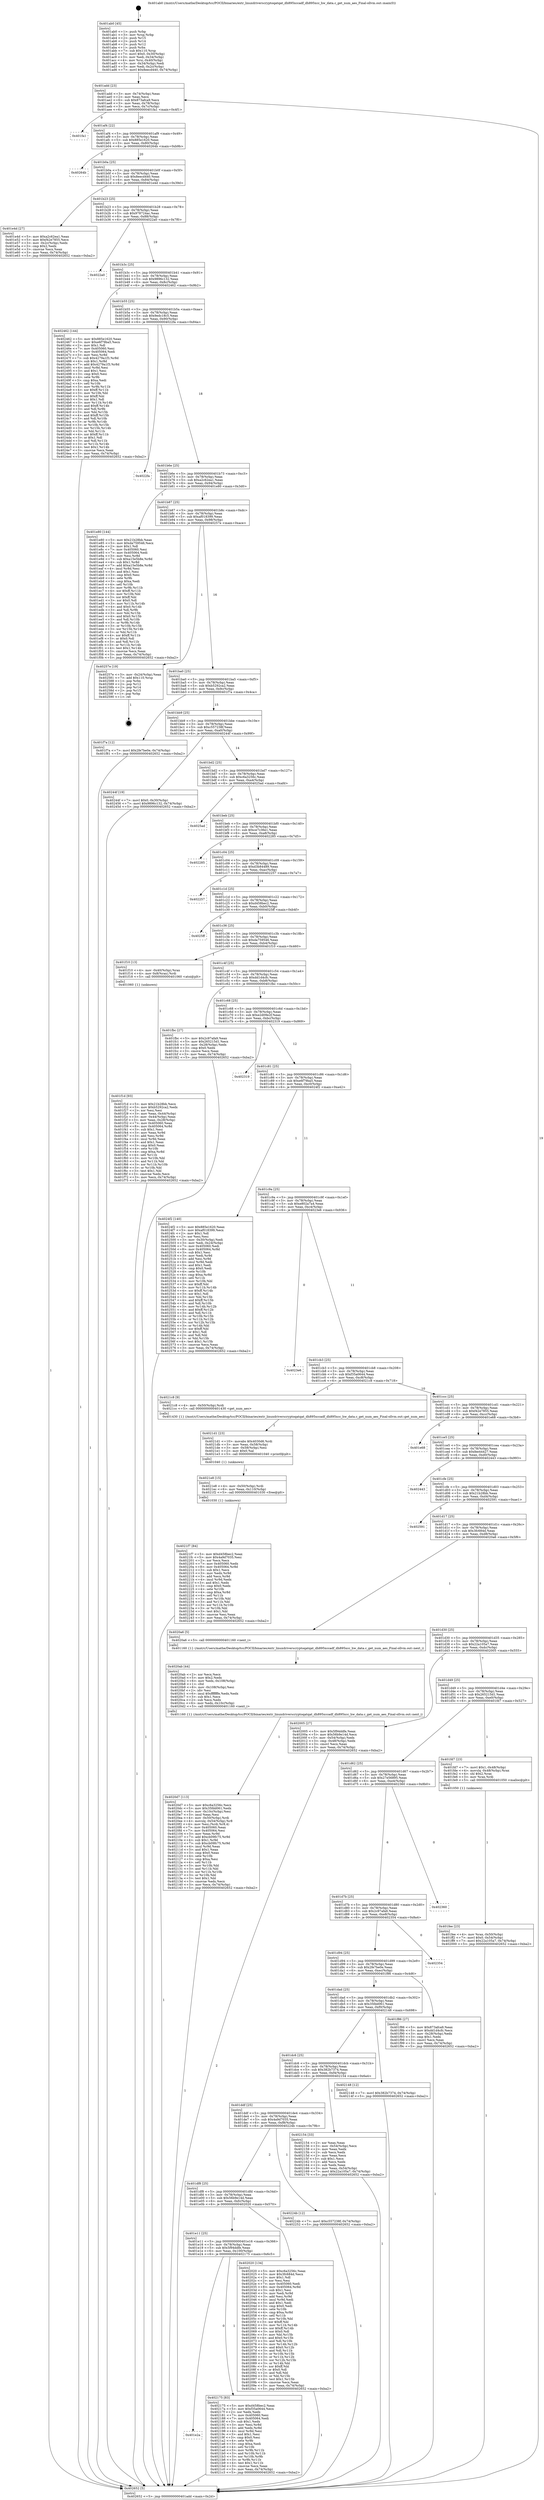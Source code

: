 digraph "0x401ab0" {
  label = "0x401ab0 (/mnt/c/Users/mathe/Desktop/tcc/POCII/binaries/extr_linuxdriverscryptoqatqat_dh895xccadf_dh895xcc_hw_data.c_get_num_aes_Final-ollvm.out::main(0))"
  labelloc = "t"
  node[shape=record]

  Entry [label="",width=0.3,height=0.3,shape=circle,fillcolor=black,style=filled]
  "0x401add" [label="{
     0x401add [23]\l
     | [instrs]\l
     &nbsp;&nbsp;0x401add \<+3\>: mov -0x74(%rbp),%eax\l
     &nbsp;&nbsp;0x401ae0 \<+2\>: mov %eax,%ecx\l
     &nbsp;&nbsp;0x401ae2 \<+6\>: sub $0x873afca9,%ecx\l
     &nbsp;&nbsp;0x401ae8 \<+3\>: mov %eax,-0x78(%rbp)\l
     &nbsp;&nbsp;0x401aeb \<+3\>: mov %ecx,-0x7c(%rbp)\l
     &nbsp;&nbsp;0x401aee \<+6\>: je 0000000000401fa1 \<main+0x4f1\>\l
  }"]
  "0x401fa1" [label="{
     0x401fa1\l
  }", style=dashed]
  "0x401af4" [label="{
     0x401af4 [22]\l
     | [instrs]\l
     &nbsp;&nbsp;0x401af4 \<+5\>: jmp 0000000000401af9 \<main+0x49\>\l
     &nbsp;&nbsp;0x401af9 \<+3\>: mov -0x78(%rbp),%eax\l
     &nbsp;&nbsp;0x401afc \<+5\>: sub $0x885e1620,%eax\l
     &nbsp;&nbsp;0x401b01 \<+3\>: mov %eax,-0x80(%rbp)\l
     &nbsp;&nbsp;0x401b04 \<+6\>: je 000000000040264b \<main+0xb9b\>\l
  }"]
  Exit [label="",width=0.3,height=0.3,shape=circle,fillcolor=black,style=filled,peripheries=2]
  "0x40264b" [label="{
     0x40264b\l
  }", style=dashed]
  "0x401b0a" [label="{
     0x401b0a [25]\l
     | [instrs]\l
     &nbsp;&nbsp;0x401b0a \<+5\>: jmp 0000000000401b0f \<main+0x5f\>\l
     &nbsp;&nbsp;0x401b0f \<+3\>: mov -0x78(%rbp),%eax\l
     &nbsp;&nbsp;0x401b12 \<+5\>: sub $0x8eecd440,%eax\l
     &nbsp;&nbsp;0x401b17 \<+6\>: mov %eax,-0x84(%rbp)\l
     &nbsp;&nbsp;0x401b1d \<+6\>: je 0000000000401e4d \<main+0x39d\>\l
  }"]
  "0x4021f7" [label="{
     0x4021f7 [84]\l
     | [instrs]\l
     &nbsp;&nbsp;0x4021f7 \<+5\>: mov $0xd458bec2,%eax\l
     &nbsp;&nbsp;0x4021fc \<+5\>: mov $0x4a9d7035,%esi\l
     &nbsp;&nbsp;0x402201 \<+2\>: xor %ecx,%ecx\l
     &nbsp;&nbsp;0x402203 \<+7\>: mov 0x405060,%edx\l
     &nbsp;&nbsp;0x40220a \<+8\>: mov 0x405064,%r8d\l
     &nbsp;&nbsp;0x402212 \<+3\>: sub $0x1,%ecx\l
     &nbsp;&nbsp;0x402215 \<+3\>: mov %edx,%r9d\l
     &nbsp;&nbsp;0x402218 \<+3\>: add %ecx,%r9d\l
     &nbsp;&nbsp;0x40221b \<+4\>: imul %r9d,%edx\l
     &nbsp;&nbsp;0x40221f \<+3\>: and $0x1,%edx\l
     &nbsp;&nbsp;0x402222 \<+3\>: cmp $0x0,%edx\l
     &nbsp;&nbsp;0x402225 \<+4\>: sete %r10b\l
     &nbsp;&nbsp;0x402229 \<+4\>: cmp $0xa,%r8d\l
     &nbsp;&nbsp;0x40222d \<+4\>: setl %r11b\l
     &nbsp;&nbsp;0x402231 \<+3\>: mov %r10b,%bl\l
     &nbsp;&nbsp;0x402234 \<+3\>: and %r11b,%bl\l
     &nbsp;&nbsp;0x402237 \<+3\>: xor %r11b,%r10b\l
     &nbsp;&nbsp;0x40223a \<+3\>: or %r10b,%bl\l
     &nbsp;&nbsp;0x40223d \<+3\>: test $0x1,%bl\l
     &nbsp;&nbsp;0x402240 \<+3\>: cmovne %esi,%eax\l
     &nbsp;&nbsp;0x402243 \<+3\>: mov %eax,-0x74(%rbp)\l
     &nbsp;&nbsp;0x402246 \<+5\>: jmp 0000000000402652 \<main+0xba2\>\l
  }"]
  "0x401e4d" [label="{
     0x401e4d [27]\l
     | [instrs]\l
     &nbsp;&nbsp;0x401e4d \<+5\>: mov $0xa2c62ea1,%eax\l
     &nbsp;&nbsp;0x401e52 \<+5\>: mov $0xf42e7855,%ecx\l
     &nbsp;&nbsp;0x401e57 \<+3\>: mov -0x2c(%rbp),%edx\l
     &nbsp;&nbsp;0x401e5a \<+3\>: cmp $0x2,%edx\l
     &nbsp;&nbsp;0x401e5d \<+3\>: cmovne %ecx,%eax\l
     &nbsp;&nbsp;0x401e60 \<+3\>: mov %eax,-0x74(%rbp)\l
     &nbsp;&nbsp;0x401e63 \<+5\>: jmp 0000000000402652 \<main+0xba2\>\l
  }"]
  "0x401b23" [label="{
     0x401b23 [25]\l
     | [instrs]\l
     &nbsp;&nbsp;0x401b23 \<+5\>: jmp 0000000000401b28 \<main+0x78\>\l
     &nbsp;&nbsp;0x401b28 \<+3\>: mov -0x78(%rbp),%eax\l
     &nbsp;&nbsp;0x401b2b \<+5\>: sub $0x978724ac,%eax\l
     &nbsp;&nbsp;0x401b30 \<+6\>: mov %eax,-0x88(%rbp)\l
     &nbsp;&nbsp;0x401b36 \<+6\>: je 00000000004022a0 \<main+0x7f0\>\l
  }"]
  "0x402652" [label="{
     0x402652 [5]\l
     | [instrs]\l
     &nbsp;&nbsp;0x402652 \<+5\>: jmp 0000000000401add \<main+0x2d\>\l
  }"]
  "0x401ab0" [label="{
     0x401ab0 [45]\l
     | [instrs]\l
     &nbsp;&nbsp;0x401ab0 \<+1\>: push %rbp\l
     &nbsp;&nbsp;0x401ab1 \<+3\>: mov %rsp,%rbp\l
     &nbsp;&nbsp;0x401ab4 \<+2\>: push %r15\l
     &nbsp;&nbsp;0x401ab6 \<+2\>: push %r14\l
     &nbsp;&nbsp;0x401ab8 \<+2\>: push %r12\l
     &nbsp;&nbsp;0x401aba \<+1\>: push %rbx\l
     &nbsp;&nbsp;0x401abb \<+7\>: sub $0x110,%rsp\l
     &nbsp;&nbsp;0x401ac2 \<+7\>: movl $0x0,-0x30(%rbp)\l
     &nbsp;&nbsp;0x401ac9 \<+3\>: mov %edi,-0x34(%rbp)\l
     &nbsp;&nbsp;0x401acc \<+4\>: mov %rsi,-0x40(%rbp)\l
     &nbsp;&nbsp;0x401ad0 \<+3\>: mov -0x34(%rbp),%edi\l
     &nbsp;&nbsp;0x401ad3 \<+3\>: mov %edi,-0x2c(%rbp)\l
     &nbsp;&nbsp;0x401ad6 \<+7\>: movl $0x8eecd440,-0x74(%rbp)\l
  }"]
  "0x4021e8" [label="{
     0x4021e8 [15]\l
     | [instrs]\l
     &nbsp;&nbsp;0x4021e8 \<+4\>: mov -0x50(%rbp),%rdi\l
     &nbsp;&nbsp;0x4021ec \<+6\>: mov %eax,-0x110(%rbp)\l
     &nbsp;&nbsp;0x4021f2 \<+5\>: call 0000000000401030 \<free@plt\>\l
     | [calls]\l
     &nbsp;&nbsp;0x401030 \{1\} (unknown)\l
  }"]
  "0x4022a0" [label="{
     0x4022a0\l
  }", style=dashed]
  "0x401b3c" [label="{
     0x401b3c [25]\l
     | [instrs]\l
     &nbsp;&nbsp;0x401b3c \<+5\>: jmp 0000000000401b41 \<main+0x91\>\l
     &nbsp;&nbsp;0x401b41 \<+3\>: mov -0x78(%rbp),%eax\l
     &nbsp;&nbsp;0x401b44 \<+5\>: sub $0x9896c132,%eax\l
     &nbsp;&nbsp;0x401b49 \<+6\>: mov %eax,-0x8c(%rbp)\l
     &nbsp;&nbsp;0x401b4f \<+6\>: je 0000000000402462 \<main+0x9b2\>\l
  }"]
  "0x4021d1" [label="{
     0x4021d1 [23]\l
     | [instrs]\l
     &nbsp;&nbsp;0x4021d1 \<+10\>: movabs $0x4030d6,%rdi\l
     &nbsp;&nbsp;0x4021db \<+3\>: mov %eax,-0x58(%rbp)\l
     &nbsp;&nbsp;0x4021de \<+3\>: mov -0x58(%rbp),%esi\l
     &nbsp;&nbsp;0x4021e1 \<+2\>: mov $0x0,%al\l
     &nbsp;&nbsp;0x4021e3 \<+5\>: call 0000000000401040 \<printf@plt\>\l
     | [calls]\l
     &nbsp;&nbsp;0x401040 \{1\} (unknown)\l
  }"]
  "0x402462" [label="{
     0x402462 [144]\l
     | [instrs]\l
     &nbsp;&nbsp;0x402462 \<+5\>: mov $0x885e1620,%eax\l
     &nbsp;&nbsp;0x402467 \<+5\>: mov $0xe6f79ba5,%ecx\l
     &nbsp;&nbsp;0x40246c \<+2\>: mov $0x1,%dl\l
     &nbsp;&nbsp;0x40246e \<+7\>: mov 0x405060,%esi\l
     &nbsp;&nbsp;0x402475 \<+7\>: mov 0x405064,%edi\l
     &nbsp;&nbsp;0x40247c \<+3\>: mov %esi,%r8d\l
     &nbsp;&nbsp;0x40247f \<+7\>: sub $0x4279a1f3,%r8d\l
     &nbsp;&nbsp;0x402486 \<+4\>: sub $0x1,%r8d\l
     &nbsp;&nbsp;0x40248a \<+7\>: add $0x4279a1f3,%r8d\l
     &nbsp;&nbsp;0x402491 \<+4\>: imul %r8d,%esi\l
     &nbsp;&nbsp;0x402495 \<+3\>: and $0x1,%esi\l
     &nbsp;&nbsp;0x402498 \<+3\>: cmp $0x0,%esi\l
     &nbsp;&nbsp;0x40249b \<+4\>: sete %r9b\l
     &nbsp;&nbsp;0x40249f \<+3\>: cmp $0xa,%edi\l
     &nbsp;&nbsp;0x4024a2 \<+4\>: setl %r10b\l
     &nbsp;&nbsp;0x4024a6 \<+3\>: mov %r9b,%r11b\l
     &nbsp;&nbsp;0x4024a9 \<+4\>: xor $0xff,%r11b\l
     &nbsp;&nbsp;0x4024ad \<+3\>: mov %r10b,%bl\l
     &nbsp;&nbsp;0x4024b0 \<+3\>: xor $0xff,%bl\l
     &nbsp;&nbsp;0x4024b3 \<+3\>: xor $0x1,%dl\l
     &nbsp;&nbsp;0x4024b6 \<+3\>: mov %r11b,%r14b\l
     &nbsp;&nbsp;0x4024b9 \<+4\>: and $0xff,%r14b\l
     &nbsp;&nbsp;0x4024bd \<+3\>: and %dl,%r9b\l
     &nbsp;&nbsp;0x4024c0 \<+3\>: mov %bl,%r15b\l
     &nbsp;&nbsp;0x4024c3 \<+4\>: and $0xff,%r15b\l
     &nbsp;&nbsp;0x4024c7 \<+3\>: and %dl,%r10b\l
     &nbsp;&nbsp;0x4024ca \<+3\>: or %r9b,%r14b\l
     &nbsp;&nbsp;0x4024cd \<+3\>: or %r10b,%r15b\l
     &nbsp;&nbsp;0x4024d0 \<+3\>: xor %r15b,%r14b\l
     &nbsp;&nbsp;0x4024d3 \<+3\>: or %bl,%r11b\l
     &nbsp;&nbsp;0x4024d6 \<+4\>: xor $0xff,%r11b\l
     &nbsp;&nbsp;0x4024da \<+3\>: or $0x1,%dl\l
     &nbsp;&nbsp;0x4024dd \<+3\>: and %dl,%r11b\l
     &nbsp;&nbsp;0x4024e0 \<+3\>: or %r11b,%r14b\l
     &nbsp;&nbsp;0x4024e3 \<+4\>: test $0x1,%r14b\l
     &nbsp;&nbsp;0x4024e7 \<+3\>: cmovne %ecx,%eax\l
     &nbsp;&nbsp;0x4024ea \<+3\>: mov %eax,-0x74(%rbp)\l
     &nbsp;&nbsp;0x4024ed \<+5\>: jmp 0000000000402652 \<main+0xba2\>\l
  }"]
  "0x401b55" [label="{
     0x401b55 [25]\l
     | [instrs]\l
     &nbsp;&nbsp;0x401b55 \<+5\>: jmp 0000000000401b5a \<main+0xaa\>\l
     &nbsp;&nbsp;0x401b5a \<+3\>: mov -0x78(%rbp),%eax\l
     &nbsp;&nbsp;0x401b5d \<+5\>: sub $0x9edc18c5,%eax\l
     &nbsp;&nbsp;0x401b62 \<+6\>: mov %eax,-0x90(%rbp)\l
     &nbsp;&nbsp;0x401b68 \<+6\>: je 00000000004022fa \<main+0x84a\>\l
  }"]
  "0x401e2a" [label="{
     0x401e2a\l
  }", style=dashed]
  "0x4022fa" [label="{
     0x4022fa\l
  }", style=dashed]
  "0x401b6e" [label="{
     0x401b6e [25]\l
     | [instrs]\l
     &nbsp;&nbsp;0x401b6e \<+5\>: jmp 0000000000401b73 \<main+0xc3\>\l
     &nbsp;&nbsp;0x401b73 \<+3\>: mov -0x78(%rbp),%eax\l
     &nbsp;&nbsp;0x401b76 \<+5\>: sub $0xa2c62ea1,%eax\l
     &nbsp;&nbsp;0x401b7b \<+6\>: mov %eax,-0x94(%rbp)\l
     &nbsp;&nbsp;0x401b81 \<+6\>: je 0000000000401e80 \<main+0x3d0\>\l
  }"]
  "0x402175" [label="{
     0x402175 [83]\l
     | [instrs]\l
     &nbsp;&nbsp;0x402175 \<+5\>: mov $0xd458bec2,%eax\l
     &nbsp;&nbsp;0x40217a \<+5\>: mov $0xf35a0644,%ecx\l
     &nbsp;&nbsp;0x40217f \<+2\>: xor %edx,%edx\l
     &nbsp;&nbsp;0x402181 \<+7\>: mov 0x405060,%esi\l
     &nbsp;&nbsp;0x402188 \<+7\>: mov 0x405064,%edi\l
     &nbsp;&nbsp;0x40218f \<+3\>: sub $0x1,%edx\l
     &nbsp;&nbsp;0x402192 \<+3\>: mov %esi,%r8d\l
     &nbsp;&nbsp;0x402195 \<+3\>: add %edx,%r8d\l
     &nbsp;&nbsp;0x402198 \<+4\>: imul %r8d,%esi\l
     &nbsp;&nbsp;0x40219c \<+3\>: and $0x1,%esi\l
     &nbsp;&nbsp;0x40219f \<+3\>: cmp $0x0,%esi\l
     &nbsp;&nbsp;0x4021a2 \<+4\>: sete %r9b\l
     &nbsp;&nbsp;0x4021a6 \<+3\>: cmp $0xa,%edi\l
     &nbsp;&nbsp;0x4021a9 \<+4\>: setl %r10b\l
     &nbsp;&nbsp;0x4021ad \<+3\>: mov %r9b,%r11b\l
     &nbsp;&nbsp;0x4021b0 \<+3\>: and %r10b,%r11b\l
     &nbsp;&nbsp;0x4021b3 \<+3\>: xor %r10b,%r9b\l
     &nbsp;&nbsp;0x4021b6 \<+3\>: or %r9b,%r11b\l
     &nbsp;&nbsp;0x4021b9 \<+4\>: test $0x1,%r11b\l
     &nbsp;&nbsp;0x4021bd \<+3\>: cmovne %ecx,%eax\l
     &nbsp;&nbsp;0x4021c0 \<+3\>: mov %eax,-0x74(%rbp)\l
     &nbsp;&nbsp;0x4021c3 \<+5\>: jmp 0000000000402652 \<main+0xba2\>\l
  }"]
  "0x401e80" [label="{
     0x401e80 [144]\l
     | [instrs]\l
     &nbsp;&nbsp;0x401e80 \<+5\>: mov $0x21b28bb,%eax\l
     &nbsp;&nbsp;0x401e85 \<+5\>: mov $0xda759546,%ecx\l
     &nbsp;&nbsp;0x401e8a \<+2\>: mov $0x1,%dl\l
     &nbsp;&nbsp;0x401e8c \<+7\>: mov 0x405060,%esi\l
     &nbsp;&nbsp;0x401e93 \<+7\>: mov 0x405064,%edi\l
     &nbsp;&nbsp;0x401e9a \<+3\>: mov %esi,%r8d\l
     &nbsp;&nbsp;0x401e9d \<+7\>: sub $0xa15e5b8e,%r8d\l
     &nbsp;&nbsp;0x401ea4 \<+4\>: sub $0x1,%r8d\l
     &nbsp;&nbsp;0x401ea8 \<+7\>: add $0xa15e5b8e,%r8d\l
     &nbsp;&nbsp;0x401eaf \<+4\>: imul %r8d,%esi\l
     &nbsp;&nbsp;0x401eb3 \<+3\>: and $0x1,%esi\l
     &nbsp;&nbsp;0x401eb6 \<+3\>: cmp $0x0,%esi\l
     &nbsp;&nbsp;0x401eb9 \<+4\>: sete %r9b\l
     &nbsp;&nbsp;0x401ebd \<+3\>: cmp $0xa,%edi\l
     &nbsp;&nbsp;0x401ec0 \<+4\>: setl %r10b\l
     &nbsp;&nbsp;0x401ec4 \<+3\>: mov %r9b,%r11b\l
     &nbsp;&nbsp;0x401ec7 \<+4\>: xor $0xff,%r11b\l
     &nbsp;&nbsp;0x401ecb \<+3\>: mov %r10b,%bl\l
     &nbsp;&nbsp;0x401ece \<+3\>: xor $0xff,%bl\l
     &nbsp;&nbsp;0x401ed1 \<+3\>: xor $0x0,%dl\l
     &nbsp;&nbsp;0x401ed4 \<+3\>: mov %r11b,%r14b\l
     &nbsp;&nbsp;0x401ed7 \<+4\>: and $0x0,%r14b\l
     &nbsp;&nbsp;0x401edb \<+3\>: and %dl,%r9b\l
     &nbsp;&nbsp;0x401ede \<+3\>: mov %bl,%r15b\l
     &nbsp;&nbsp;0x401ee1 \<+4\>: and $0x0,%r15b\l
     &nbsp;&nbsp;0x401ee5 \<+3\>: and %dl,%r10b\l
     &nbsp;&nbsp;0x401ee8 \<+3\>: or %r9b,%r14b\l
     &nbsp;&nbsp;0x401eeb \<+3\>: or %r10b,%r15b\l
     &nbsp;&nbsp;0x401eee \<+3\>: xor %r15b,%r14b\l
     &nbsp;&nbsp;0x401ef1 \<+3\>: or %bl,%r11b\l
     &nbsp;&nbsp;0x401ef4 \<+4\>: xor $0xff,%r11b\l
     &nbsp;&nbsp;0x401ef8 \<+3\>: or $0x0,%dl\l
     &nbsp;&nbsp;0x401efb \<+3\>: and %dl,%r11b\l
     &nbsp;&nbsp;0x401efe \<+3\>: or %r11b,%r14b\l
     &nbsp;&nbsp;0x401f01 \<+4\>: test $0x1,%r14b\l
     &nbsp;&nbsp;0x401f05 \<+3\>: cmovne %ecx,%eax\l
     &nbsp;&nbsp;0x401f08 \<+3\>: mov %eax,-0x74(%rbp)\l
     &nbsp;&nbsp;0x401f0b \<+5\>: jmp 0000000000402652 \<main+0xba2\>\l
  }"]
  "0x401b87" [label="{
     0x401b87 [25]\l
     | [instrs]\l
     &nbsp;&nbsp;0x401b87 \<+5\>: jmp 0000000000401b8c \<main+0xdc\>\l
     &nbsp;&nbsp;0x401b8c \<+3\>: mov -0x78(%rbp),%eax\l
     &nbsp;&nbsp;0x401b8f \<+5\>: sub $0xaf018399,%eax\l
     &nbsp;&nbsp;0x401b94 \<+6\>: mov %eax,-0x98(%rbp)\l
     &nbsp;&nbsp;0x401b9a \<+6\>: je 000000000040257e \<main+0xace\>\l
  }"]
  "0x4020d7" [label="{
     0x4020d7 [113]\l
     | [instrs]\l
     &nbsp;&nbsp;0x4020d7 \<+5\>: mov $0xc6a3256c,%ecx\l
     &nbsp;&nbsp;0x4020dc \<+5\>: mov $0x35fdd061,%edx\l
     &nbsp;&nbsp;0x4020e1 \<+6\>: mov -0x10c(%rbp),%esi\l
     &nbsp;&nbsp;0x4020e7 \<+3\>: imul %eax,%esi\l
     &nbsp;&nbsp;0x4020ea \<+4\>: mov -0x50(%rbp),%rdi\l
     &nbsp;&nbsp;0x4020ee \<+4\>: movslq -0x54(%rbp),%r8\l
     &nbsp;&nbsp;0x4020f2 \<+4\>: mov %esi,(%rdi,%r8,4)\l
     &nbsp;&nbsp;0x4020f6 \<+7\>: mov 0x405060,%eax\l
     &nbsp;&nbsp;0x4020fd \<+7\>: mov 0x405064,%esi\l
     &nbsp;&nbsp;0x402104 \<+3\>: mov %eax,%r9d\l
     &nbsp;&nbsp;0x402107 \<+7\>: add $0xcb09fc75,%r9d\l
     &nbsp;&nbsp;0x40210e \<+4\>: sub $0x1,%r9d\l
     &nbsp;&nbsp;0x402112 \<+7\>: sub $0xcb09fc75,%r9d\l
     &nbsp;&nbsp;0x402119 \<+4\>: imul %r9d,%eax\l
     &nbsp;&nbsp;0x40211d \<+3\>: and $0x1,%eax\l
     &nbsp;&nbsp;0x402120 \<+3\>: cmp $0x0,%eax\l
     &nbsp;&nbsp;0x402123 \<+4\>: sete %r10b\l
     &nbsp;&nbsp;0x402127 \<+3\>: cmp $0xa,%esi\l
     &nbsp;&nbsp;0x40212a \<+4\>: setl %r11b\l
     &nbsp;&nbsp;0x40212e \<+3\>: mov %r10b,%bl\l
     &nbsp;&nbsp;0x402131 \<+3\>: and %r11b,%bl\l
     &nbsp;&nbsp;0x402134 \<+3\>: xor %r11b,%r10b\l
     &nbsp;&nbsp;0x402137 \<+3\>: or %r10b,%bl\l
     &nbsp;&nbsp;0x40213a \<+3\>: test $0x1,%bl\l
     &nbsp;&nbsp;0x40213d \<+3\>: cmovne %edx,%ecx\l
     &nbsp;&nbsp;0x402140 \<+3\>: mov %ecx,-0x74(%rbp)\l
     &nbsp;&nbsp;0x402143 \<+5\>: jmp 0000000000402652 \<main+0xba2\>\l
  }"]
  "0x40257e" [label="{
     0x40257e [19]\l
     | [instrs]\l
     &nbsp;&nbsp;0x40257e \<+3\>: mov -0x24(%rbp),%eax\l
     &nbsp;&nbsp;0x402581 \<+7\>: add $0x110,%rsp\l
     &nbsp;&nbsp;0x402588 \<+1\>: pop %rbx\l
     &nbsp;&nbsp;0x402589 \<+2\>: pop %r12\l
     &nbsp;&nbsp;0x40258b \<+2\>: pop %r14\l
     &nbsp;&nbsp;0x40258d \<+2\>: pop %r15\l
     &nbsp;&nbsp;0x40258f \<+1\>: pop %rbp\l
     &nbsp;&nbsp;0x402590 \<+1\>: ret\l
  }"]
  "0x401ba0" [label="{
     0x401ba0 [25]\l
     | [instrs]\l
     &nbsp;&nbsp;0x401ba0 \<+5\>: jmp 0000000000401ba5 \<main+0xf5\>\l
     &nbsp;&nbsp;0x401ba5 \<+3\>: mov -0x78(%rbp),%eax\l
     &nbsp;&nbsp;0x401ba8 \<+5\>: sub $0xb5292ca2,%eax\l
     &nbsp;&nbsp;0x401bad \<+6\>: mov %eax,-0x9c(%rbp)\l
     &nbsp;&nbsp;0x401bb3 \<+6\>: je 0000000000401f7a \<main+0x4ca\>\l
  }"]
  "0x4020ab" [label="{
     0x4020ab [44]\l
     | [instrs]\l
     &nbsp;&nbsp;0x4020ab \<+2\>: xor %ecx,%ecx\l
     &nbsp;&nbsp;0x4020ad \<+5\>: mov $0x2,%edx\l
     &nbsp;&nbsp;0x4020b2 \<+6\>: mov %edx,-0x108(%rbp)\l
     &nbsp;&nbsp;0x4020b8 \<+1\>: cltd\l
     &nbsp;&nbsp;0x4020b9 \<+6\>: mov -0x108(%rbp),%esi\l
     &nbsp;&nbsp;0x4020bf \<+2\>: idiv %esi\l
     &nbsp;&nbsp;0x4020c1 \<+6\>: imul $0xfffffffe,%edx,%edx\l
     &nbsp;&nbsp;0x4020c7 \<+3\>: sub $0x1,%ecx\l
     &nbsp;&nbsp;0x4020ca \<+2\>: sub %ecx,%edx\l
     &nbsp;&nbsp;0x4020cc \<+6\>: mov %edx,-0x10c(%rbp)\l
     &nbsp;&nbsp;0x4020d2 \<+5\>: call 0000000000401160 \<next_i\>\l
     | [calls]\l
     &nbsp;&nbsp;0x401160 \{1\} (/mnt/c/Users/mathe/Desktop/tcc/POCII/binaries/extr_linuxdriverscryptoqatqat_dh895xccadf_dh895xcc_hw_data.c_get_num_aes_Final-ollvm.out::next_i)\l
  }"]
  "0x401f7a" [label="{
     0x401f7a [12]\l
     | [instrs]\l
     &nbsp;&nbsp;0x401f7a \<+7\>: movl $0x2fe7be0e,-0x74(%rbp)\l
     &nbsp;&nbsp;0x401f81 \<+5\>: jmp 0000000000402652 \<main+0xba2\>\l
  }"]
  "0x401bb9" [label="{
     0x401bb9 [25]\l
     | [instrs]\l
     &nbsp;&nbsp;0x401bb9 \<+5\>: jmp 0000000000401bbe \<main+0x10e\>\l
     &nbsp;&nbsp;0x401bbe \<+3\>: mov -0x78(%rbp),%eax\l
     &nbsp;&nbsp;0x401bc1 \<+5\>: sub $0xc557238f,%eax\l
     &nbsp;&nbsp;0x401bc6 \<+6\>: mov %eax,-0xa0(%rbp)\l
     &nbsp;&nbsp;0x401bcc \<+6\>: je 000000000040244f \<main+0x99f\>\l
  }"]
  "0x401e11" [label="{
     0x401e11 [25]\l
     | [instrs]\l
     &nbsp;&nbsp;0x401e11 \<+5\>: jmp 0000000000401e16 \<main+0x366\>\l
     &nbsp;&nbsp;0x401e16 \<+3\>: mov -0x78(%rbp),%eax\l
     &nbsp;&nbsp;0x401e19 \<+5\>: sub $0x5f94ddfe,%eax\l
     &nbsp;&nbsp;0x401e1e \<+6\>: mov %eax,-0x100(%rbp)\l
     &nbsp;&nbsp;0x401e24 \<+6\>: je 0000000000402175 \<main+0x6c5\>\l
  }"]
  "0x40244f" [label="{
     0x40244f [19]\l
     | [instrs]\l
     &nbsp;&nbsp;0x40244f \<+7\>: movl $0x0,-0x30(%rbp)\l
     &nbsp;&nbsp;0x402456 \<+7\>: movl $0x9896c132,-0x74(%rbp)\l
     &nbsp;&nbsp;0x40245d \<+5\>: jmp 0000000000402652 \<main+0xba2\>\l
  }"]
  "0x401bd2" [label="{
     0x401bd2 [25]\l
     | [instrs]\l
     &nbsp;&nbsp;0x401bd2 \<+5\>: jmp 0000000000401bd7 \<main+0x127\>\l
     &nbsp;&nbsp;0x401bd7 \<+3\>: mov -0x78(%rbp),%eax\l
     &nbsp;&nbsp;0x401bda \<+5\>: sub $0xc6a3256c,%eax\l
     &nbsp;&nbsp;0x401bdf \<+6\>: mov %eax,-0xa4(%rbp)\l
     &nbsp;&nbsp;0x401be5 \<+6\>: je 00000000004025ad \<main+0xafd\>\l
  }"]
  "0x402020" [label="{
     0x402020 [134]\l
     | [instrs]\l
     &nbsp;&nbsp;0x402020 \<+5\>: mov $0xc6a3256c,%eax\l
     &nbsp;&nbsp;0x402025 \<+5\>: mov $0x3fc684d,%ecx\l
     &nbsp;&nbsp;0x40202a \<+2\>: mov $0x1,%dl\l
     &nbsp;&nbsp;0x40202c \<+2\>: xor %esi,%esi\l
     &nbsp;&nbsp;0x40202e \<+7\>: mov 0x405060,%edi\l
     &nbsp;&nbsp;0x402035 \<+8\>: mov 0x405064,%r8d\l
     &nbsp;&nbsp;0x40203d \<+3\>: sub $0x1,%esi\l
     &nbsp;&nbsp;0x402040 \<+3\>: mov %edi,%r9d\l
     &nbsp;&nbsp;0x402043 \<+3\>: add %esi,%r9d\l
     &nbsp;&nbsp;0x402046 \<+4\>: imul %r9d,%edi\l
     &nbsp;&nbsp;0x40204a \<+3\>: and $0x1,%edi\l
     &nbsp;&nbsp;0x40204d \<+3\>: cmp $0x0,%edi\l
     &nbsp;&nbsp;0x402050 \<+4\>: sete %r10b\l
     &nbsp;&nbsp;0x402054 \<+4\>: cmp $0xa,%r8d\l
     &nbsp;&nbsp;0x402058 \<+4\>: setl %r11b\l
     &nbsp;&nbsp;0x40205c \<+3\>: mov %r10b,%bl\l
     &nbsp;&nbsp;0x40205f \<+3\>: xor $0xff,%bl\l
     &nbsp;&nbsp;0x402062 \<+3\>: mov %r11b,%r14b\l
     &nbsp;&nbsp;0x402065 \<+4\>: xor $0xff,%r14b\l
     &nbsp;&nbsp;0x402069 \<+3\>: xor $0x0,%dl\l
     &nbsp;&nbsp;0x40206c \<+3\>: mov %bl,%r15b\l
     &nbsp;&nbsp;0x40206f \<+4\>: and $0x0,%r15b\l
     &nbsp;&nbsp;0x402073 \<+3\>: and %dl,%r10b\l
     &nbsp;&nbsp;0x402076 \<+3\>: mov %r14b,%r12b\l
     &nbsp;&nbsp;0x402079 \<+4\>: and $0x0,%r12b\l
     &nbsp;&nbsp;0x40207d \<+3\>: and %dl,%r11b\l
     &nbsp;&nbsp;0x402080 \<+3\>: or %r10b,%r15b\l
     &nbsp;&nbsp;0x402083 \<+3\>: or %r11b,%r12b\l
     &nbsp;&nbsp;0x402086 \<+3\>: xor %r12b,%r15b\l
     &nbsp;&nbsp;0x402089 \<+3\>: or %r14b,%bl\l
     &nbsp;&nbsp;0x40208c \<+3\>: xor $0xff,%bl\l
     &nbsp;&nbsp;0x40208f \<+3\>: or $0x0,%dl\l
     &nbsp;&nbsp;0x402092 \<+2\>: and %dl,%bl\l
     &nbsp;&nbsp;0x402094 \<+3\>: or %bl,%r15b\l
     &nbsp;&nbsp;0x402097 \<+4\>: test $0x1,%r15b\l
     &nbsp;&nbsp;0x40209b \<+3\>: cmovne %ecx,%eax\l
     &nbsp;&nbsp;0x40209e \<+3\>: mov %eax,-0x74(%rbp)\l
     &nbsp;&nbsp;0x4020a1 \<+5\>: jmp 0000000000402652 \<main+0xba2\>\l
  }"]
  "0x4025ad" [label="{
     0x4025ad\l
  }", style=dashed]
  "0x401beb" [label="{
     0x401beb [25]\l
     | [instrs]\l
     &nbsp;&nbsp;0x401beb \<+5\>: jmp 0000000000401bf0 \<main+0x140\>\l
     &nbsp;&nbsp;0x401bf0 \<+3\>: mov -0x78(%rbp),%eax\l
     &nbsp;&nbsp;0x401bf3 \<+5\>: sub $0xce7c36e1,%eax\l
     &nbsp;&nbsp;0x401bf8 \<+6\>: mov %eax,-0xa8(%rbp)\l
     &nbsp;&nbsp;0x401bfe \<+6\>: je 0000000000402285 \<main+0x7d5\>\l
  }"]
  "0x401df8" [label="{
     0x401df8 [25]\l
     | [instrs]\l
     &nbsp;&nbsp;0x401df8 \<+5\>: jmp 0000000000401dfd \<main+0x34d\>\l
     &nbsp;&nbsp;0x401dfd \<+3\>: mov -0x78(%rbp),%eax\l
     &nbsp;&nbsp;0x401e00 \<+5\>: sub $0x56b9e14d,%eax\l
     &nbsp;&nbsp;0x401e05 \<+6\>: mov %eax,-0xfc(%rbp)\l
     &nbsp;&nbsp;0x401e0b \<+6\>: je 0000000000402020 \<main+0x570\>\l
  }"]
  "0x402285" [label="{
     0x402285\l
  }", style=dashed]
  "0x401c04" [label="{
     0x401c04 [25]\l
     | [instrs]\l
     &nbsp;&nbsp;0x401c04 \<+5\>: jmp 0000000000401c09 \<main+0x159\>\l
     &nbsp;&nbsp;0x401c09 \<+3\>: mov -0x78(%rbp),%eax\l
     &nbsp;&nbsp;0x401c0c \<+5\>: sub $0xd3b84489,%eax\l
     &nbsp;&nbsp;0x401c11 \<+6\>: mov %eax,-0xac(%rbp)\l
     &nbsp;&nbsp;0x401c17 \<+6\>: je 0000000000402257 \<main+0x7a7\>\l
  }"]
  "0x40224b" [label="{
     0x40224b [12]\l
     | [instrs]\l
     &nbsp;&nbsp;0x40224b \<+7\>: movl $0xc557238f,-0x74(%rbp)\l
     &nbsp;&nbsp;0x402252 \<+5\>: jmp 0000000000402652 \<main+0xba2\>\l
  }"]
  "0x402257" [label="{
     0x402257\l
  }", style=dashed]
  "0x401c1d" [label="{
     0x401c1d [25]\l
     | [instrs]\l
     &nbsp;&nbsp;0x401c1d \<+5\>: jmp 0000000000401c22 \<main+0x172\>\l
     &nbsp;&nbsp;0x401c22 \<+3\>: mov -0x78(%rbp),%eax\l
     &nbsp;&nbsp;0x401c25 \<+5\>: sub $0xd458bec2,%eax\l
     &nbsp;&nbsp;0x401c2a \<+6\>: mov %eax,-0xb0(%rbp)\l
     &nbsp;&nbsp;0x401c30 \<+6\>: je 00000000004025ff \<main+0xb4f\>\l
  }"]
  "0x401ddf" [label="{
     0x401ddf [25]\l
     | [instrs]\l
     &nbsp;&nbsp;0x401ddf \<+5\>: jmp 0000000000401de4 \<main+0x334\>\l
     &nbsp;&nbsp;0x401de4 \<+3\>: mov -0x78(%rbp),%eax\l
     &nbsp;&nbsp;0x401de7 \<+5\>: sub $0x4a9d7035,%eax\l
     &nbsp;&nbsp;0x401dec \<+6\>: mov %eax,-0xf8(%rbp)\l
     &nbsp;&nbsp;0x401df2 \<+6\>: je 000000000040224b \<main+0x79b\>\l
  }"]
  "0x4025ff" [label="{
     0x4025ff\l
  }", style=dashed]
  "0x401c36" [label="{
     0x401c36 [25]\l
     | [instrs]\l
     &nbsp;&nbsp;0x401c36 \<+5\>: jmp 0000000000401c3b \<main+0x18b\>\l
     &nbsp;&nbsp;0x401c3b \<+3\>: mov -0x78(%rbp),%eax\l
     &nbsp;&nbsp;0x401c3e \<+5\>: sub $0xda759546,%eax\l
     &nbsp;&nbsp;0x401c43 \<+6\>: mov %eax,-0xb4(%rbp)\l
     &nbsp;&nbsp;0x401c49 \<+6\>: je 0000000000401f10 \<main+0x460\>\l
  }"]
  "0x402154" [label="{
     0x402154 [33]\l
     | [instrs]\l
     &nbsp;&nbsp;0x402154 \<+2\>: xor %eax,%eax\l
     &nbsp;&nbsp;0x402156 \<+3\>: mov -0x54(%rbp),%ecx\l
     &nbsp;&nbsp;0x402159 \<+2\>: mov %eax,%edx\l
     &nbsp;&nbsp;0x40215b \<+2\>: sub %ecx,%edx\l
     &nbsp;&nbsp;0x40215d \<+2\>: mov %eax,%ecx\l
     &nbsp;&nbsp;0x40215f \<+3\>: sub $0x1,%ecx\l
     &nbsp;&nbsp;0x402162 \<+2\>: add %ecx,%edx\l
     &nbsp;&nbsp;0x402164 \<+2\>: sub %edx,%eax\l
     &nbsp;&nbsp;0x402166 \<+3\>: mov %eax,-0x54(%rbp)\l
     &nbsp;&nbsp;0x402169 \<+7\>: movl $0x22a105a7,-0x74(%rbp)\l
     &nbsp;&nbsp;0x402170 \<+5\>: jmp 0000000000402652 \<main+0xba2\>\l
  }"]
  "0x401f10" [label="{
     0x401f10 [13]\l
     | [instrs]\l
     &nbsp;&nbsp;0x401f10 \<+4\>: mov -0x40(%rbp),%rax\l
     &nbsp;&nbsp;0x401f14 \<+4\>: mov 0x8(%rax),%rdi\l
     &nbsp;&nbsp;0x401f18 \<+5\>: call 0000000000401060 \<atoi@plt\>\l
     | [calls]\l
     &nbsp;&nbsp;0x401060 \{1\} (unknown)\l
  }"]
  "0x401c4f" [label="{
     0x401c4f [25]\l
     | [instrs]\l
     &nbsp;&nbsp;0x401c4f \<+5\>: jmp 0000000000401c54 \<main+0x1a4\>\l
     &nbsp;&nbsp;0x401c54 \<+3\>: mov -0x78(%rbp),%eax\l
     &nbsp;&nbsp;0x401c57 \<+5\>: sub $0xdd1d4cfc,%eax\l
     &nbsp;&nbsp;0x401c5c \<+6\>: mov %eax,-0xb8(%rbp)\l
     &nbsp;&nbsp;0x401c62 \<+6\>: je 0000000000401fbc \<main+0x50c\>\l
  }"]
  "0x401f1d" [label="{
     0x401f1d [93]\l
     | [instrs]\l
     &nbsp;&nbsp;0x401f1d \<+5\>: mov $0x21b28bb,%ecx\l
     &nbsp;&nbsp;0x401f22 \<+5\>: mov $0xb5292ca2,%edx\l
     &nbsp;&nbsp;0x401f27 \<+2\>: xor %esi,%esi\l
     &nbsp;&nbsp;0x401f29 \<+3\>: mov %eax,-0x44(%rbp)\l
     &nbsp;&nbsp;0x401f2c \<+3\>: mov -0x44(%rbp),%eax\l
     &nbsp;&nbsp;0x401f2f \<+3\>: mov %eax,-0x28(%rbp)\l
     &nbsp;&nbsp;0x401f32 \<+7\>: mov 0x405060,%eax\l
     &nbsp;&nbsp;0x401f39 \<+8\>: mov 0x405064,%r8d\l
     &nbsp;&nbsp;0x401f41 \<+3\>: sub $0x1,%esi\l
     &nbsp;&nbsp;0x401f44 \<+3\>: mov %eax,%r9d\l
     &nbsp;&nbsp;0x401f47 \<+3\>: add %esi,%r9d\l
     &nbsp;&nbsp;0x401f4a \<+4\>: imul %r9d,%eax\l
     &nbsp;&nbsp;0x401f4e \<+3\>: and $0x1,%eax\l
     &nbsp;&nbsp;0x401f51 \<+3\>: cmp $0x0,%eax\l
     &nbsp;&nbsp;0x401f54 \<+4\>: sete %r10b\l
     &nbsp;&nbsp;0x401f58 \<+4\>: cmp $0xa,%r8d\l
     &nbsp;&nbsp;0x401f5c \<+4\>: setl %r11b\l
     &nbsp;&nbsp;0x401f60 \<+3\>: mov %r10b,%bl\l
     &nbsp;&nbsp;0x401f63 \<+3\>: and %r11b,%bl\l
     &nbsp;&nbsp;0x401f66 \<+3\>: xor %r11b,%r10b\l
     &nbsp;&nbsp;0x401f69 \<+3\>: or %r10b,%bl\l
     &nbsp;&nbsp;0x401f6c \<+3\>: test $0x1,%bl\l
     &nbsp;&nbsp;0x401f6f \<+3\>: cmovne %edx,%ecx\l
     &nbsp;&nbsp;0x401f72 \<+3\>: mov %ecx,-0x74(%rbp)\l
     &nbsp;&nbsp;0x401f75 \<+5\>: jmp 0000000000402652 \<main+0xba2\>\l
  }"]
  "0x401dc6" [label="{
     0x401dc6 [25]\l
     | [instrs]\l
     &nbsp;&nbsp;0x401dc6 \<+5\>: jmp 0000000000401dcb \<main+0x31b\>\l
     &nbsp;&nbsp;0x401dcb \<+3\>: mov -0x78(%rbp),%eax\l
     &nbsp;&nbsp;0x401dce \<+5\>: sub $0x382b7374,%eax\l
     &nbsp;&nbsp;0x401dd3 \<+6\>: mov %eax,-0xf4(%rbp)\l
     &nbsp;&nbsp;0x401dd9 \<+6\>: je 0000000000402154 \<main+0x6a4\>\l
  }"]
  "0x401fbc" [label="{
     0x401fbc [27]\l
     | [instrs]\l
     &nbsp;&nbsp;0x401fbc \<+5\>: mov $0x2c97afa9,%eax\l
     &nbsp;&nbsp;0x401fc1 \<+5\>: mov $0x265215d1,%ecx\l
     &nbsp;&nbsp;0x401fc6 \<+3\>: mov -0x28(%rbp),%edx\l
     &nbsp;&nbsp;0x401fc9 \<+3\>: cmp $0x0,%edx\l
     &nbsp;&nbsp;0x401fcc \<+3\>: cmove %ecx,%eax\l
     &nbsp;&nbsp;0x401fcf \<+3\>: mov %eax,-0x74(%rbp)\l
     &nbsp;&nbsp;0x401fd2 \<+5\>: jmp 0000000000402652 \<main+0xba2\>\l
  }"]
  "0x401c68" [label="{
     0x401c68 [25]\l
     | [instrs]\l
     &nbsp;&nbsp;0x401c68 \<+5\>: jmp 0000000000401c6d \<main+0x1bd\>\l
     &nbsp;&nbsp;0x401c6d \<+3\>: mov -0x78(%rbp),%eax\l
     &nbsp;&nbsp;0x401c70 \<+5\>: sub $0xe2d09e2f,%eax\l
     &nbsp;&nbsp;0x401c75 \<+6\>: mov %eax,-0xbc(%rbp)\l
     &nbsp;&nbsp;0x401c7b \<+6\>: je 0000000000402319 \<main+0x869\>\l
  }"]
  "0x402148" [label="{
     0x402148 [12]\l
     | [instrs]\l
     &nbsp;&nbsp;0x402148 \<+7\>: movl $0x382b7374,-0x74(%rbp)\l
     &nbsp;&nbsp;0x40214f \<+5\>: jmp 0000000000402652 \<main+0xba2\>\l
  }"]
  "0x402319" [label="{
     0x402319\l
  }", style=dashed]
  "0x401c81" [label="{
     0x401c81 [25]\l
     | [instrs]\l
     &nbsp;&nbsp;0x401c81 \<+5\>: jmp 0000000000401c86 \<main+0x1d6\>\l
     &nbsp;&nbsp;0x401c86 \<+3\>: mov -0x78(%rbp),%eax\l
     &nbsp;&nbsp;0x401c89 \<+5\>: sub $0xe6f79ba5,%eax\l
     &nbsp;&nbsp;0x401c8e \<+6\>: mov %eax,-0xc0(%rbp)\l
     &nbsp;&nbsp;0x401c94 \<+6\>: je 00000000004024f2 \<main+0xa42\>\l
  }"]
  "0x401fee" [label="{
     0x401fee [23]\l
     | [instrs]\l
     &nbsp;&nbsp;0x401fee \<+4\>: mov %rax,-0x50(%rbp)\l
     &nbsp;&nbsp;0x401ff2 \<+7\>: movl $0x0,-0x54(%rbp)\l
     &nbsp;&nbsp;0x401ff9 \<+7\>: movl $0x22a105a7,-0x74(%rbp)\l
     &nbsp;&nbsp;0x402000 \<+5\>: jmp 0000000000402652 \<main+0xba2\>\l
  }"]
  "0x4024f2" [label="{
     0x4024f2 [140]\l
     | [instrs]\l
     &nbsp;&nbsp;0x4024f2 \<+5\>: mov $0x885e1620,%eax\l
     &nbsp;&nbsp;0x4024f7 \<+5\>: mov $0xaf018399,%ecx\l
     &nbsp;&nbsp;0x4024fc \<+2\>: mov $0x1,%dl\l
     &nbsp;&nbsp;0x4024fe \<+2\>: xor %esi,%esi\l
     &nbsp;&nbsp;0x402500 \<+3\>: mov -0x30(%rbp),%edi\l
     &nbsp;&nbsp;0x402503 \<+3\>: mov %edi,-0x24(%rbp)\l
     &nbsp;&nbsp;0x402506 \<+7\>: mov 0x405060,%edi\l
     &nbsp;&nbsp;0x40250d \<+8\>: mov 0x405064,%r8d\l
     &nbsp;&nbsp;0x402515 \<+3\>: sub $0x1,%esi\l
     &nbsp;&nbsp;0x402518 \<+3\>: mov %edi,%r9d\l
     &nbsp;&nbsp;0x40251b \<+3\>: add %esi,%r9d\l
     &nbsp;&nbsp;0x40251e \<+4\>: imul %r9d,%edi\l
     &nbsp;&nbsp;0x402522 \<+3\>: and $0x1,%edi\l
     &nbsp;&nbsp;0x402525 \<+3\>: cmp $0x0,%edi\l
     &nbsp;&nbsp;0x402528 \<+4\>: sete %r10b\l
     &nbsp;&nbsp;0x40252c \<+4\>: cmp $0xa,%r8d\l
     &nbsp;&nbsp;0x402530 \<+4\>: setl %r11b\l
     &nbsp;&nbsp;0x402534 \<+3\>: mov %r10b,%bl\l
     &nbsp;&nbsp;0x402537 \<+3\>: xor $0xff,%bl\l
     &nbsp;&nbsp;0x40253a \<+3\>: mov %r11b,%r14b\l
     &nbsp;&nbsp;0x40253d \<+4\>: xor $0xff,%r14b\l
     &nbsp;&nbsp;0x402541 \<+3\>: xor $0x1,%dl\l
     &nbsp;&nbsp;0x402544 \<+3\>: mov %bl,%r15b\l
     &nbsp;&nbsp;0x402547 \<+4\>: and $0xff,%r15b\l
     &nbsp;&nbsp;0x40254b \<+3\>: and %dl,%r10b\l
     &nbsp;&nbsp;0x40254e \<+3\>: mov %r14b,%r12b\l
     &nbsp;&nbsp;0x402551 \<+4\>: and $0xff,%r12b\l
     &nbsp;&nbsp;0x402555 \<+3\>: and %dl,%r11b\l
     &nbsp;&nbsp;0x402558 \<+3\>: or %r10b,%r15b\l
     &nbsp;&nbsp;0x40255b \<+3\>: or %r11b,%r12b\l
     &nbsp;&nbsp;0x40255e \<+3\>: xor %r12b,%r15b\l
     &nbsp;&nbsp;0x402561 \<+3\>: or %r14b,%bl\l
     &nbsp;&nbsp;0x402564 \<+3\>: xor $0xff,%bl\l
     &nbsp;&nbsp;0x402567 \<+3\>: or $0x1,%dl\l
     &nbsp;&nbsp;0x40256a \<+2\>: and %dl,%bl\l
     &nbsp;&nbsp;0x40256c \<+3\>: or %bl,%r15b\l
     &nbsp;&nbsp;0x40256f \<+4\>: test $0x1,%r15b\l
     &nbsp;&nbsp;0x402573 \<+3\>: cmovne %ecx,%eax\l
     &nbsp;&nbsp;0x402576 \<+3\>: mov %eax,-0x74(%rbp)\l
     &nbsp;&nbsp;0x402579 \<+5\>: jmp 0000000000402652 \<main+0xba2\>\l
  }"]
  "0x401c9a" [label="{
     0x401c9a [25]\l
     | [instrs]\l
     &nbsp;&nbsp;0x401c9a \<+5\>: jmp 0000000000401c9f \<main+0x1ef\>\l
     &nbsp;&nbsp;0x401c9f \<+3\>: mov -0x78(%rbp),%eax\l
     &nbsp;&nbsp;0x401ca2 \<+5\>: sub $0xe802a7a4,%eax\l
     &nbsp;&nbsp;0x401ca7 \<+6\>: mov %eax,-0xc4(%rbp)\l
     &nbsp;&nbsp;0x401cad \<+6\>: je 00000000004023e6 \<main+0x936\>\l
  }"]
  "0x401dad" [label="{
     0x401dad [25]\l
     | [instrs]\l
     &nbsp;&nbsp;0x401dad \<+5\>: jmp 0000000000401db2 \<main+0x302\>\l
     &nbsp;&nbsp;0x401db2 \<+3\>: mov -0x78(%rbp),%eax\l
     &nbsp;&nbsp;0x401db5 \<+5\>: sub $0x35fdd061,%eax\l
     &nbsp;&nbsp;0x401dba \<+6\>: mov %eax,-0xf0(%rbp)\l
     &nbsp;&nbsp;0x401dc0 \<+6\>: je 0000000000402148 \<main+0x698\>\l
  }"]
  "0x4023e6" [label="{
     0x4023e6\l
  }", style=dashed]
  "0x401cb3" [label="{
     0x401cb3 [25]\l
     | [instrs]\l
     &nbsp;&nbsp;0x401cb3 \<+5\>: jmp 0000000000401cb8 \<main+0x208\>\l
     &nbsp;&nbsp;0x401cb8 \<+3\>: mov -0x78(%rbp),%eax\l
     &nbsp;&nbsp;0x401cbb \<+5\>: sub $0xf35a0644,%eax\l
     &nbsp;&nbsp;0x401cc0 \<+6\>: mov %eax,-0xc8(%rbp)\l
     &nbsp;&nbsp;0x401cc6 \<+6\>: je 00000000004021c8 \<main+0x718\>\l
  }"]
  "0x401f86" [label="{
     0x401f86 [27]\l
     | [instrs]\l
     &nbsp;&nbsp;0x401f86 \<+5\>: mov $0x873afca9,%eax\l
     &nbsp;&nbsp;0x401f8b \<+5\>: mov $0xdd1d4cfc,%ecx\l
     &nbsp;&nbsp;0x401f90 \<+3\>: mov -0x28(%rbp),%edx\l
     &nbsp;&nbsp;0x401f93 \<+3\>: cmp $0x1,%edx\l
     &nbsp;&nbsp;0x401f96 \<+3\>: cmovl %ecx,%eax\l
     &nbsp;&nbsp;0x401f99 \<+3\>: mov %eax,-0x74(%rbp)\l
     &nbsp;&nbsp;0x401f9c \<+5\>: jmp 0000000000402652 \<main+0xba2\>\l
  }"]
  "0x4021c8" [label="{
     0x4021c8 [9]\l
     | [instrs]\l
     &nbsp;&nbsp;0x4021c8 \<+4\>: mov -0x50(%rbp),%rdi\l
     &nbsp;&nbsp;0x4021cc \<+5\>: call 0000000000401430 \<get_num_aes\>\l
     | [calls]\l
     &nbsp;&nbsp;0x401430 \{1\} (/mnt/c/Users/mathe/Desktop/tcc/POCII/binaries/extr_linuxdriverscryptoqatqat_dh895xccadf_dh895xcc_hw_data.c_get_num_aes_Final-ollvm.out::get_num_aes)\l
  }"]
  "0x401ccc" [label="{
     0x401ccc [25]\l
     | [instrs]\l
     &nbsp;&nbsp;0x401ccc \<+5\>: jmp 0000000000401cd1 \<main+0x221\>\l
     &nbsp;&nbsp;0x401cd1 \<+3\>: mov -0x78(%rbp),%eax\l
     &nbsp;&nbsp;0x401cd4 \<+5\>: sub $0xf42e7855,%eax\l
     &nbsp;&nbsp;0x401cd9 \<+6\>: mov %eax,-0xcc(%rbp)\l
     &nbsp;&nbsp;0x401cdf \<+6\>: je 0000000000401e68 \<main+0x3b8\>\l
  }"]
  "0x401d94" [label="{
     0x401d94 [25]\l
     | [instrs]\l
     &nbsp;&nbsp;0x401d94 \<+5\>: jmp 0000000000401d99 \<main+0x2e9\>\l
     &nbsp;&nbsp;0x401d99 \<+3\>: mov -0x78(%rbp),%eax\l
     &nbsp;&nbsp;0x401d9c \<+5\>: sub $0x2fe7be0e,%eax\l
     &nbsp;&nbsp;0x401da1 \<+6\>: mov %eax,-0xec(%rbp)\l
     &nbsp;&nbsp;0x401da7 \<+6\>: je 0000000000401f86 \<main+0x4d6\>\l
  }"]
  "0x401e68" [label="{
     0x401e68\l
  }", style=dashed]
  "0x401ce5" [label="{
     0x401ce5 [25]\l
     | [instrs]\l
     &nbsp;&nbsp;0x401ce5 \<+5\>: jmp 0000000000401cea \<main+0x23a\>\l
     &nbsp;&nbsp;0x401cea \<+3\>: mov -0x78(%rbp),%eax\l
     &nbsp;&nbsp;0x401ced \<+5\>: sub $0xfee44427,%eax\l
     &nbsp;&nbsp;0x401cf2 \<+6\>: mov %eax,-0xd0(%rbp)\l
     &nbsp;&nbsp;0x401cf8 \<+6\>: je 0000000000402443 \<main+0x993\>\l
  }"]
  "0x402354" [label="{
     0x402354\l
  }", style=dashed]
  "0x402443" [label="{
     0x402443\l
  }", style=dashed]
  "0x401cfe" [label="{
     0x401cfe [25]\l
     | [instrs]\l
     &nbsp;&nbsp;0x401cfe \<+5\>: jmp 0000000000401d03 \<main+0x253\>\l
     &nbsp;&nbsp;0x401d03 \<+3\>: mov -0x78(%rbp),%eax\l
     &nbsp;&nbsp;0x401d06 \<+5\>: sub $0x21b28bb,%eax\l
     &nbsp;&nbsp;0x401d0b \<+6\>: mov %eax,-0xd4(%rbp)\l
     &nbsp;&nbsp;0x401d11 \<+6\>: je 0000000000402591 \<main+0xae1\>\l
  }"]
  "0x401d7b" [label="{
     0x401d7b [25]\l
     | [instrs]\l
     &nbsp;&nbsp;0x401d7b \<+5\>: jmp 0000000000401d80 \<main+0x2d0\>\l
     &nbsp;&nbsp;0x401d80 \<+3\>: mov -0x78(%rbp),%eax\l
     &nbsp;&nbsp;0x401d83 \<+5\>: sub $0x2c97afa9,%eax\l
     &nbsp;&nbsp;0x401d88 \<+6\>: mov %eax,-0xe8(%rbp)\l
     &nbsp;&nbsp;0x401d8e \<+6\>: je 0000000000402354 \<main+0x8a4\>\l
  }"]
  "0x402591" [label="{
     0x402591\l
  }", style=dashed]
  "0x401d17" [label="{
     0x401d17 [25]\l
     | [instrs]\l
     &nbsp;&nbsp;0x401d17 \<+5\>: jmp 0000000000401d1c \<main+0x26c\>\l
     &nbsp;&nbsp;0x401d1c \<+3\>: mov -0x78(%rbp),%eax\l
     &nbsp;&nbsp;0x401d1f \<+5\>: sub $0x3fc684d,%eax\l
     &nbsp;&nbsp;0x401d24 \<+6\>: mov %eax,-0xd8(%rbp)\l
     &nbsp;&nbsp;0x401d2a \<+6\>: je 00000000004020a6 \<main+0x5f6\>\l
  }"]
  "0x402360" [label="{
     0x402360\l
  }", style=dashed]
  "0x4020a6" [label="{
     0x4020a6 [5]\l
     | [instrs]\l
     &nbsp;&nbsp;0x4020a6 \<+5\>: call 0000000000401160 \<next_i\>\l
     | [calls]\l
     &nbsp;&nbsp;0x401160 \{1\} (/mnt/c/Users/mathe/Desktop/tcc/POCII/binaries/extr_linuxdriverscryptoqatqat_dh895xccadf_dh895xcc_hw_data.c_get_num_aes_Final-ollvm.out::next_i)\l
  }"]
  "0x401d30" [label="{
     0x401d30 [25]\l
     | [instrs]\l
     &nbsp;&nbsp;0x401d30 \<+5\>: jmp 0000000000401d35 \<main+0x285\>\l
     &nbsp;&nbsp;0x401d35 \<+3\>: mov -0x78(%rbp),%eax\l
     &nbsp;&nbsp;0x401d38 \<+5\>: sub $0x22a105a7,%eax\l
     &nbsp;&nbsp;0x401d3d \<+6\>: mov %eax,-0xdc(%rbp)\l
     &nbsp;&nbsp;0x401d43 \<+6\>: je 0000000000402005 \<main+0x555\>\l
  }"]
  "0x401d62" [label="{
     0x401d62 [25]\l
     | [instrs]\l
     &nbsp;&nbsp;0x401d62 \<+5\>: jmp 0000000000401d67 \<main+0x2b7\>\l
     &nbsp;&nbsp;0x401d67 \<+3\>: mov -0x78(%rbp),%eax\l
     &nbsp;&nbsp;0x401d6a \<+5\>: sub $0x27e56895,%eax\l
     &nbsp;&nbsp;0x401d6f \<+6\>: mov %eax,-0xe4(%rbp)\l
     &nbsp;&nbsp;0x401d75 \<+6\>: je 0000000000402360 \<main+0x8b0\>\l
  }"]
  "0x402005" [label="{
     0x402005 [27]\l
     | [instrs]\l
     &nbsp;&nbsp;0x402005 \<+5\>: mov $0x5f94ddfe,%eax\l
     &nbsp;&nbsp;0x40200a \<+5\>: mov $0x56b9e14d,%ecx\l
     &nbsp;&nbsp;0x40200f \<+3\>: mov -0x54(%rbp),%edx\l
     &nbsp;&nbsp;0x402012 \<+3\>: cmp -0x48(%rbp),%edx\l
     &nbsp;&nbsp;0x402015 \<+3\>: cmovl %ecx,%eax\l
     &nbsp;&nbsp;0x402018 \<+3\>: mov %eax,-0x74(%rbp)\l
     &nbsp;&nbsp;0x40201b \<+5\>: jmp 0000000000402652 \<main+0xba2\>\l
  }"]
  "0x401d49" [label="{
     0x401d49 [25]\l
     | [instrs]\l
     &nbsp;&nbsp;0x401d49 \<+5\>: jmp 0000000000401d4e \<main+0x29e\>\l
     &nbsp;&nbsp;0x401d4e \<+3\>: mov -0x78(%rbp),%eax\l
     &nbsp;&nbsp;0x401d51 \<+5\>: sub $0x265215d1,%eax\l
     &nbsp;&nbsp;0x401d56 \<+6\>: mov %eax,-0xe0(%rbp)\l
     &nbsp;&nbsp;0x401d5c \<+6\>: je 0000000000401fd7 \<main+0x527\>\l
  }"]
  "0x401fd7" [label="{
     0x401fd7 [23]\l
     | [instrs]\l
     &nbsp;&nbsp;0x401fd7 \<+7\>: movl $0x1,-0x48(%rbp)\l
     &nbsp;&nbsp;0x401fde \<+4\>: movslq -0x48(%rbp),%rax\l
     &nbsp;&nbsp;0x401fe2 \<+4\>: shl $0x2,%rax\l
     &nbsp;&nbsp;0x401fe6 \<+3\>: mov %rax,%rdi\l
     &nbsp;&nbsp;0x401fe9 \<+5\>: call 0000000000401050 \<malloc@plt\>\l
     | [calls]\l
     &nbsp;&nbsp;0x401050 \{1\} (unknown)\l
  }"]
  Entry -> "0x401ab0" [label=" 1"]
  "0x401add" -> "0x401fa1" [label=" 0"]
  "0x401add" -> "0x401af4" [label=" 20"]
  "0x40257e" -> Exit [label=" 1"]
  "0x401af4" -> "0x40264b" [label=" 0"]
  "0x401af4" -> "0x401b0a" [label=" 20"]
  "0x4024f2" -> "0x402652" [label=" 1"]
  "0x401b0a" -> "0x401e4d" [label=" 1"]
  "0x401b0a" -> "0x401b23" [label=" 19"]
  "0x401e4d" -> "0x402652" [label=" 1"]
  "0x401ab0" -> "0x401add" [label=" 1"]
  "0x402652" -> "0x401add" [label=" 19"]
  "0x402462" -> "0x402652" [label=" 1"]
  "0x401b23" -> "0x4022a0" [label=" 0"]
  "0x401b23" -> "0x401b3c" [label=" 19"]
  "0x40244f" -> "0x402652" [label=" 1"]
  "0x401b3c" -> "0x402462" [label=" 1"]
  "0x401b3c" -> "0x401b55" [label=" 18"]
  "0x40224b" -> "0x402652" [label=" 1"]
  "0x401b55" -> "0x4022fa" [label=" 0"]
  "0x401b55" -> "0x401b6e" [label=" 18"]
  "0x4021f7" -> "0x402652" [label=" 1"]
  "0x401b6e" -> "0x401e80" [label=" 1"]
  "0x401b6e" -> "0x401b87" [label=" 17"]
  "0x401e80" -> "0x402652" [label=" 1"]
  "0x4021e8" -> "0x4021f7" [label=" 1"]
  "0x401b87" -> "0x40257e" [label=" 1"]
  "0x401b87" -> "0x401ba0" [label=" 16"]
  "0x4021c8" -> "0x4021d1" [label=" 1"]
  "0x401ba0" -> "0x401f7a" [label=" 1"]
  "0x401ba0" -> "0x401bb9" [label=" 15"]
  "0x402175" -> "0x402652" [label=" 1"]
  "0x401bb9" -> "0x40244f" [label=" 1"]
  "0x401bb9" -> "0x401bd2" [label=" 14"]
  "0x401e11" -> "0x401e2a" [label=" 0"]
  "0x401bd2" -> "0x4025ad" [label=" 0"]
  "0x401bd2" -> "0x401beb" [label=" 14"]
  "0x401e11" -> "0x402175" [label=" 1"]
  "0x401beb" -> "0x402285" [label=" 0"]
  "0x401beb" -> "0x401c04" [label=" 14"]
  "0x402154" -> "0x402652" [label=" 1"]
  "0x401c04" -> "0x402257" [label=" 0"]
  "0x401c04" -> "0x401c1d" [label=" 14"]
  "0x402148" -> "0x402652" [label=" 1"]
  "0x401c1d" -> "0x4025ff" [label=" 0"]
  "0x401c1d" -> "0x401c36" [label=" 14"]
  "0x4020ab" -> "0x4020d7" [label=" 1"]
  "0x401c36" -> "0x401f10" [label=" 1"]
  "0x401c36" -> "0x401c4f" [label=" 13"]
  "0x401f10" -> "0x401f1d" [label=" 1"]
  "0x401f1d" -> "0x402652" [label=" 1"]
  "0x401f7a" -> "0x402652" [label=" 1"]
  "0x4020a6" -> "0x4020ab" [label=" 1"]
  "0x401c4f" -> "0x401fbc" [label=" 1"]
  "0x401c4f" -> "0x401c68" [label=" 12"]
  "0x401df8" -> "0x401e11" [label=" 1"]
  "0x401c68" -> "0x402319" [label=" 0"]
  "0x401c68" -> "0x401c81" [label=" 12"]
  "0x401df8" -> "0x402020" [label=" 1"]
  "0x401c81" -> "0x4024f2" [label=" 1"]
  "0x401c81" -> "0x401c9a" [label=" 11"]
  "0x401ddf" -> "0x401df8" [label=" 2"]
  "0x401c9a" -> "0x4023e6" [label=" 0"]
  "0x401c9a" -> "0x401cb3" [label=" 11"]
  "0x401ddf" -> "0x40224b" [label=" 1"]
  "0x401cb3" -> "0x4021c8" [label=" 1"]
  "0x401cb3" -> "0x401ccc" [label=" 10"]
  "0x4020d7" -> "0x402652" [label=" 1"]
  "0x401ccc" -> "0x401e68" [label=" 0"]
  "0x401ccc" -> "0x401ce5" [label=" 10"]
  "0x401dc6" -> "0x402154" [label=" 1"]
  "0x401ce5" -> "0x402443" [label=" 0"]
  "0x401ce5" -> "0x401cfe" [label=" 10"]
  "0x402020" -> "0x402652" [label=" 1"]
  "0x401cfe" -> "0x402591" [label=" 0"]
  "0x401cfe" -> "0x401d17" [label=" 10"]
  "0x401dad" -> "0x402148" [label=" 1"]
  "0x401d17" -> "0x4020a6" [label=" 1"]
  "0x401d17" -> "0x401d30" [label=" 9"]
  "0x4021d1" -> "0x4021e8" [label=" 1"]
  "0x401d30" -> "0x402005" [label=" 2"]
  "0x401d30" -> "0x401d49" [label=" 7"]
  "0x401fee" -> "0x402652" [label=" 1"]
  "0x401d49" -> "0x401fd7" [label=" 1"]
  "0x401d49" -> "0x401d62" [label=" 6"]
  "0x402005" -> "0x402652" [label=" 2"]
  "0x401d62" -> "0x402360" [label=" 0"]
  "0x401d62" -> "0x401d7b" [label=" 6"]
  "0x401dad" -> "0x401dc6" [label=" 4"]
  "0x401d7b" -> "0x402354" [label=" 0"]
  "0x401d7b" -> "0x401d94" [label=" 6"]
  "0x401dc6" -> "0x401ddf" [label=" 3"]
  "0x401d94" -> "0x401f86" [label=" 1"]
  "0x401d94" -> "0x401dad" [label=" 5"]
  "0x401f86" -> "0x402652" [label=" 1"]
  "0x401fbc" -> "0x402652" [label=" 1"]
  "0x401fd7" -> "0x401fee" [label=" 1"]
}
